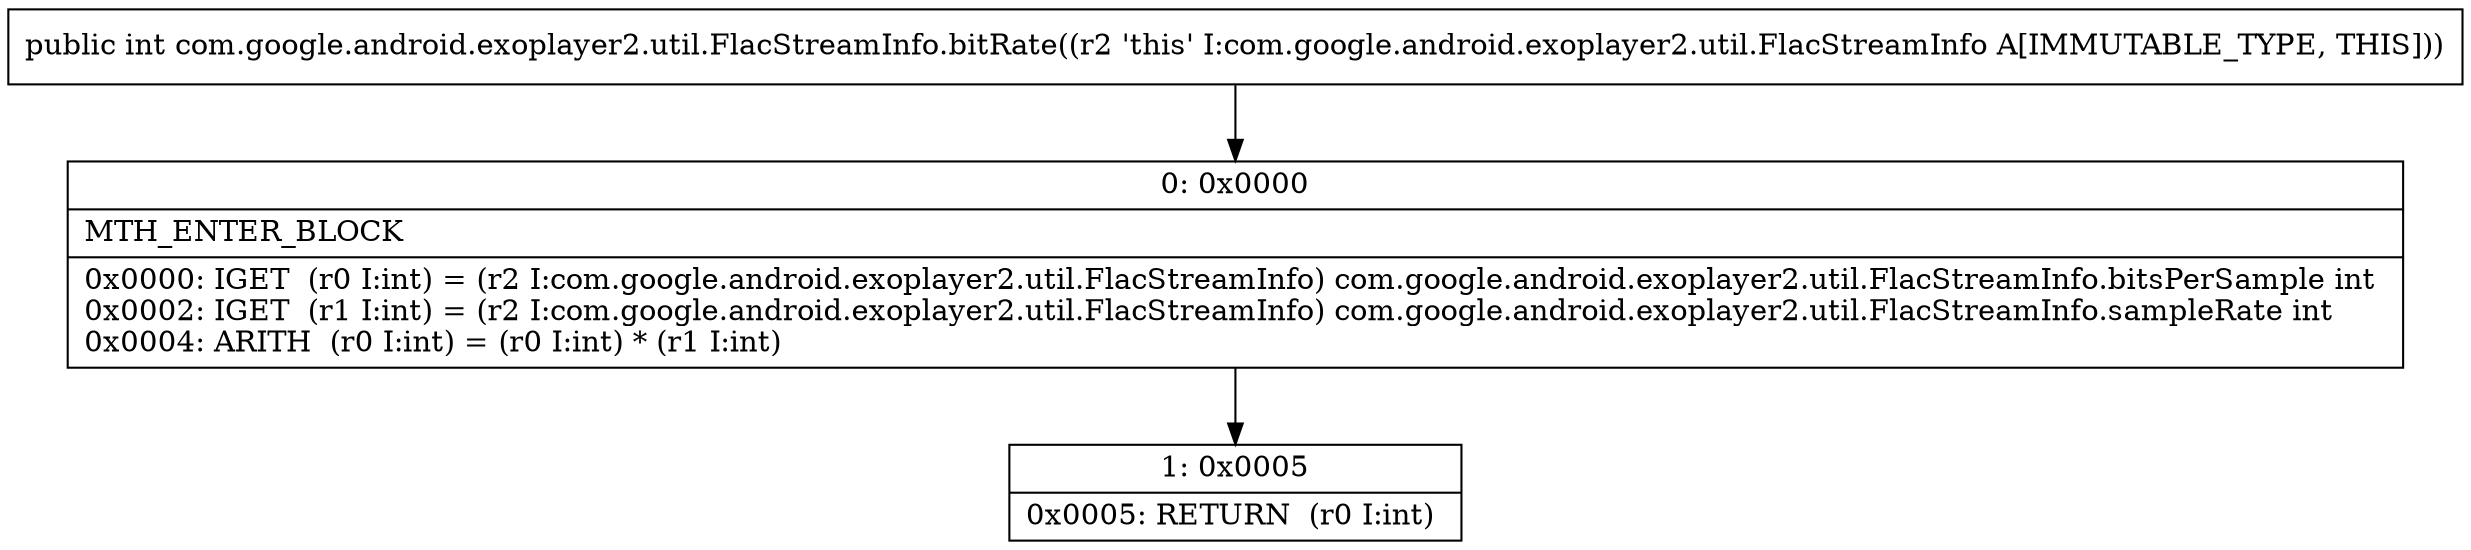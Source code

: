digraph "CFG forcom.google.android.exoplayer2.util.FlacStreamInfo.bitRate()I" {
Node_0 [shape=record,label="{0\:\ 0x0000|MTH_ENTER_BLOCK\l|0x0000: IGET  (r0 I:int) = (r2 I:com.google.android.exoplayer2.util.FlacStreamInfo) com.google.android.exoplayer2.util.FlacStreamInfo.bitsPerSample int \l0x0002: IGET  (r1 I:int) = (r2 I:com.google.android.exoplayer2.util.FlacStreamInfo) com.google.android.exoplayer2.util.FlacStreamInfo.sampleRate int \l0x0004: ARITH  (r0 I:int) = (r0 I:int) * (r1 I:int) \l}"];
Node_1 [shape=record,label="{1\:\ 0x0005|0x0005: RETURN  (r0 I:int) \l}"];
MethodNode[shape=record,label="{public int com.google.android.exoplayer2.util.FlacStreamInfo.bitRate((r2 'this' I:com.google.android.exoplayer2.util.FlacStreamInfo A[IMMUTABLE_TYPE, THIS])) }"];
MethodNode -> Node_0;
Node_0 -> Node_1;
}

